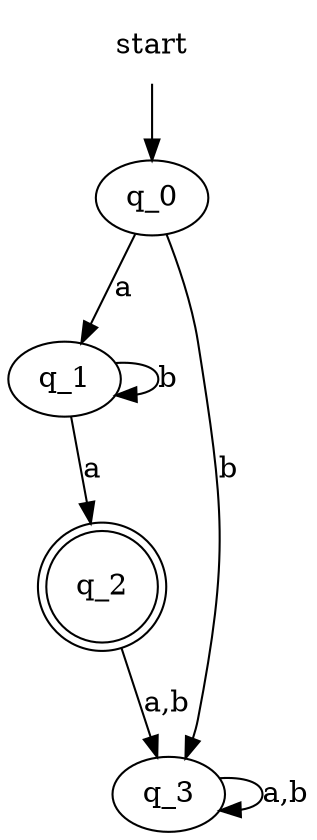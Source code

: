 digraph automaton {
	start [shape=plaintext];
	start -> q_0
	q_0 -> q_1 [label="a"];
	q_0 -> q_3 [label="b"];
	q_1 -> q_2 [label="a"];
	q_1 -> q_1 [label="b"];
	q_2 [shape=doublecircle];
	q_2 -> q_3 [label="a,b"];
	q_3 -> q_3 [label="a,b"];
}
